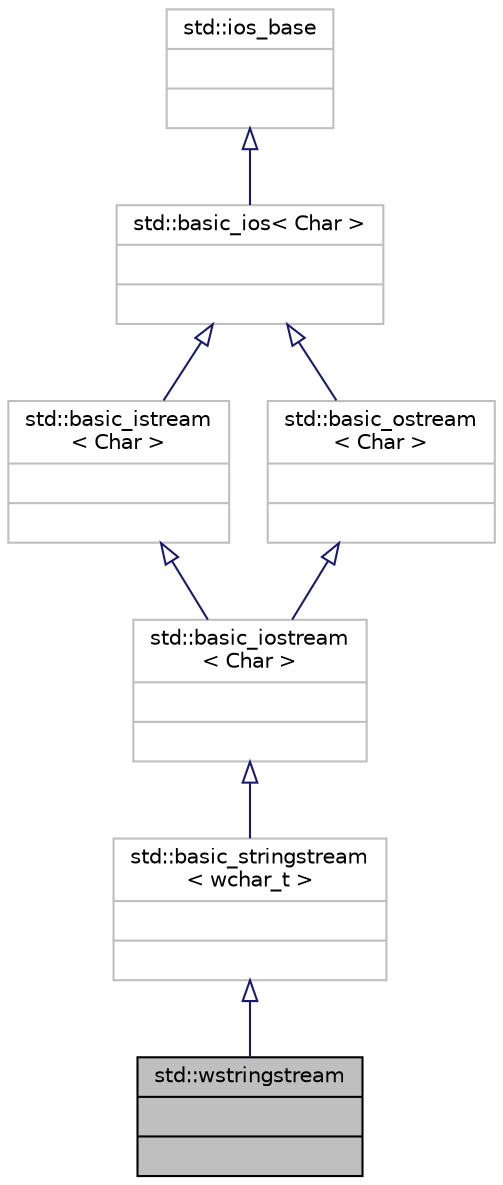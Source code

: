digraph "std::wstringstream"
{
  edge [fontname="Helvetica",fontsize="10",labelfontname="Helvetica",labelfontsize="10"];
  node [fontname="Helvetica",fontsize="10",shape=record];
  Node1069 [label="{std::wstringstream\n||}",height=0.2,width=0.4,color="black", fillcolor="grey75", style="filled", fontcolor="black"];
  Node1070 -> Node1069 [dir="back",color="midnightblue",fontsize="10",style="solid",arrowtail="onormal",fontname="Helvetica"];
  Node1070 [label="{std::basic_stringstream\l\< wchar_t \>\n||}",height=0.2,width=0.4,color="grey75", fillcolor="white", style="filled",tooltip="STL class "];
  Node1071 -> Node1070 [dir="back",color="midnightblue",fontsize="10",style="solid",arrowtail="onormal",fontname="Helvetica"];
  Node1071 [label="{std::basic_iostream\l\< Char \>\n||}",height=0.2,width=0.4,color="grey75", fillcolor="white", style="filled",tooltip="STL class "];
  Node1072 -> Node1071 [dir="back",color="midnightblue",fontsize="10",style="solid",arrowtail="onormal",fontname="Helvetica"];
  Node1072 [label="{std::basic_istream\l\< Char \>\n||}",height=0.2,width=0.4,color="grey75", fillcolor="white", style="filled",tooltip="STL class "];
  Node1073 -> Node1072 [dir="back",color="midnightblue",fontsize="10",style="solid",arrowtail="onormal",fontname="Helvetica"];
  Node1073 [label="{std::basic_ios\< Char \>\n||}",height=0.2,width=0.4,color="grey75", fillcolor="white", style="filled",tooltip="STL class "];
  Node1074 -> Node1073 [dir="back",color="midnightblue",fontsize="10",style="solid",arrowtail="onormal",fontname="Helvetica"];
  Node1074 [label="{std::ios_base\n||}",height=0.2,width=0.4,color="grey75", fillcolor="white", style="filled",tooltip="STL class "];
  Node1075 -> Node1071 [dir="back",color="midnightblue",fontsize="10",style="solid",arrowtail="onormal",fontname="Helvetica"];
  Node1075 [label="{std::basic_ostream\l\< Char \>\n||}",height=0.2,width=0.4,color="grey75", fillcolor="white", style="filled",tooltip="STL class "];
  Node1073 -> Node1075 [dir="back",color="midnightblue",fontsize="10",style="solid",arrowtail="onormal",fontname="Helvetica"];
}
